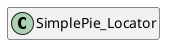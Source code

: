 @startuml
set namespaceSeparator \\
hide members
hide << alias >> circle

class SimplePie_Locator
@enduml
